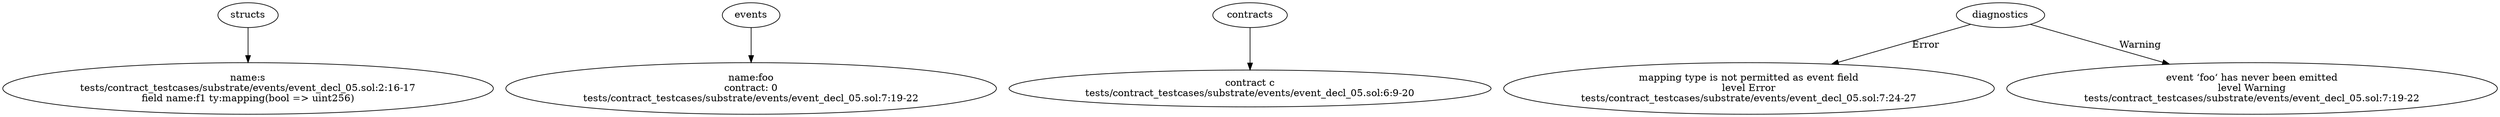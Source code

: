 strict digraph "tests/contract_testcases/substrate/events/event_decl_05.sol" {
	s [label="name:s\ntests/contract_testcases/substrate/events/event_decl_05.sol:2:16-17\nfield name:f1 ty:mapping(bool => uint256)"]
	foo [label="name:foo\ncontract: 0\ntests/contract_testcases/substrate/events/event_decl_05.sol:7:19-22"]
	contract [label="contract c\ntests/contract_testcases/substrate/events/event_decl_05.sol:6:9-20"]
	diagnostic [label="mapping type is not permitted as event field\nlevel Error\ntests/contract_testcases/substrate/events/event_decl_05.sol:7:24-27"]
	diagnostic_9 [label="event ‘foo‘ has never been emitted\nlevel Warning\ntests/contract_testcases/substrate/events/event_decl_05.sol:7:19-22"]
	structs -> s
	events -> foo
	contracts -> contract
	diagnostics -> diagnostic [label="Error"]
	diagnostics -> diagnostic_9 [label="Warning"]
}
